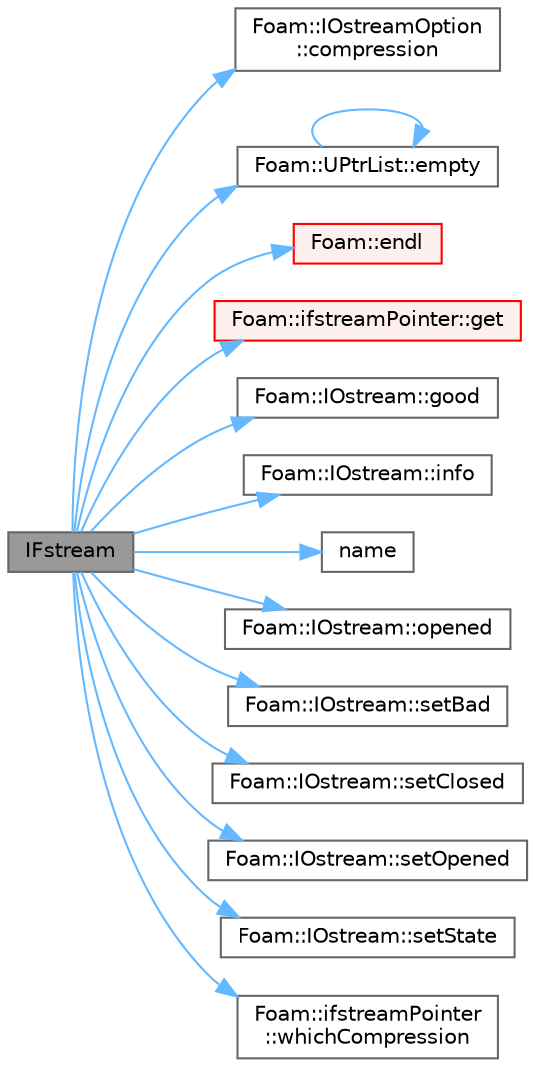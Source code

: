 digraph "IFstream"
{
 // LATEX_PDF_SIZE
  bgcolor="transparent";
  edge [fontname=Helvetica,fontsize=10,labelfontname=Helvetica,labelfontsize=10];
  node [fontname=Helvetica,fontsize=10,shape=box,height=0.2,width=0.4];
  rankdir="LR";
  Node1 [id="Node000001",label="IFstream",height=0.2,width=0.4,color="gray40", fillcolor="grey60", style="filled", fontcolor="black",tooltip=" "];
  Node1 -> Node2 [id="edge1_Node000001_Node000002",color="steelblue1",style="solid",tooltip=" "];
  Node2 [id="Node000002",label="Foam::IOstreamOption\l::compression",height=0.2,width=0.4,color="grey40", fillcolor="white", style="filled",URL="$classFoam_1_1IOstreamOption.html#a2762b89dcb0424cff48192d8c3a9c8f7",tooltip=" "];
  Node1 -> Node3 [id="edge2_Node000001_Node000003",color="steelblue1",style="solid",tooltip=" "];
  Node3 [id="Node000003",label="Foam::UPtrList::empty",height=0.2,width=0.4,color="grey40", fillcolor="white", style="filled",URL="$classFoam_1_1UPtrList.html#a3f6fc5de06a318920d84f3c3742db07f",tooltip=" "];
  Node3 -> Node3 [id="edge3_Node000003_Node000003",color="steelblue1",style="solid",tooltip=" "];
  Node1 -> Node4 [id="edge4_Node000001_Node000004",color="steelblue1",style="solid",tooltip=" "];
  Node4 [id="Node000004",label="Foam::endl",height=0.2,width=0.4,color="red", fillcolor="#FFF0F0", style="filled",URL="$namespaceFoam.html#a7d5eca45a323264dc5fe811500ebda47",tooltip=" "];
  Node1 -> Node8 [id="edge5_Node000001_Node000008",color="steelblue1",style="solid",tooltip=" "];
  Node8 [id="Node000008",label="Foam::ifstreamPointer::get",height=0.2,width=0.4,color="red", fillcolor="#FFF0F0", style="filled",URL="$classFoam_1_1ifstreamPointer.html#a8dad0a4689a538e9e52df952a6bc3074",tooltip=" "];
  Node1 -> Node10 [id="edge6_Node000001_Node000010",color="steelblue1",style="solid",tooltip=" "];
  Node10 [id="Node000010",label="Foam::IOstream::good",height=0.2,width=0.4,color="grey40", fillcolor="white", style="filled",URL="$classFoam_1_1IOstream.html#a57a3459b7c5951cb10421aae5774450b",tooltip=" "];
  Node1 -> Node11 [id="edge7_Node000001_Node000011",color="steelblue1",style="solid",tooltip=" "];
  Node11 [id="Node000011",label="Foam::IOstream::info",height=0.2,width=0.4,color="grey40", fillcolor="white", style="filled",URL="$classFoam_1_1IOstream.html#a77684704ea75eea3ca63de8fc9f464fb",tooltip=" "];
  Node1 -> Node12 [id="edge8_Node000001_Node000012",color="steelblue1",style="solid",tooltip=" "];
  Node12 [id="Node000012",label="name",height=0.2,width=0.4,color="grey40", fillcolor="white", style="filled",URL="$classFoam_1_1IFstream.html#a48d778ecaf612e9ac27dd0440302cc38",tooltip=" "];
  Node1 -> Node13 [id="edge9_Node000001_Node000013",color="steelblue1",style="solid",tooltip=" "];
  Node13 [id="Node000013",label="Foam::IOstream::opened",height=0.2,width=0.4,color="grey40", fillcolor="white", style="filled",URL="$classFoam_1_1IOstream.html#a5d8c0d6a54ae0763c4507e2fab8bc82c",tooltip=" "];
  Node1 -> Node14 [id="edge10_Node000001_Node000014",color="steelblue1",style="solid",tooltip=" "];
  Node14 [id="Node000014",label="Foam::IOstream::setBad",height=0.2,width=0.4,color="grey40", fillcolor="white", style="filled",URL="$classFoam_1_1IOstream.html#a638b33dd25b3cd8ea7e846f04fd6a6a3",tooltip=" "];
  Node1 -> Node15 [id="edge11_Node000001_Node000015",color="steelblue1",style="solid",tooltip=" "];
  Node15 [id="Node000015",label="Foam::IOstream::setClosed",height=0.2,width=0.4,color="grey40", fillcolor="white", style="filled",URL="$classFoam_1_1IOstream.html#a8ea3c063d5aeeb0d37e86e5065a8b9dc",tooltip=" "];
  Node1 -> Node16 [id="edge12_Node000001_Node000016",color="steelblue1",style="solid",tooltip=" "];
  Node16 [id="Node000016",label="Foam::IOstream::setOpened",height=0.2,width=0.4,color="grey40", fillcolor="white", style="filled",URL="$classFoam_1_1IOstream.html#aeaa3927db74818bc44f037ed47b7e502",tooltip=" "];
  Node1 -> Node17 [id="edge13_Node000001_Node000017",color="steelblue1",style="solid",tooltip=" "];
  Node17 [id="Node000017",label="Foam::IOstream::setState",height=0.2,width=0.4,color="grey40", fillcolor="white", style="filled",URL="$classFoam_1_1IOstream.html#ab4c524baa11cba878822800a45629acf",tooltip=" "];
  Node1 -> Node18 [id="edge14_Node000001_Node000018",color="steelblue1",style="solid",tooltip=" "];
  Node18 [id="Node000018",label="Foam::ifstreamPointer\l::whichCompression",height=0.2,width=0.4,color="grey40", fillcolor="white", style="filled",URL="$classFoam_1_1ifstreamPointer.html#a9479d48f0c9e59b3d91fc7a6a9a92225",tooltip=" "];
}
